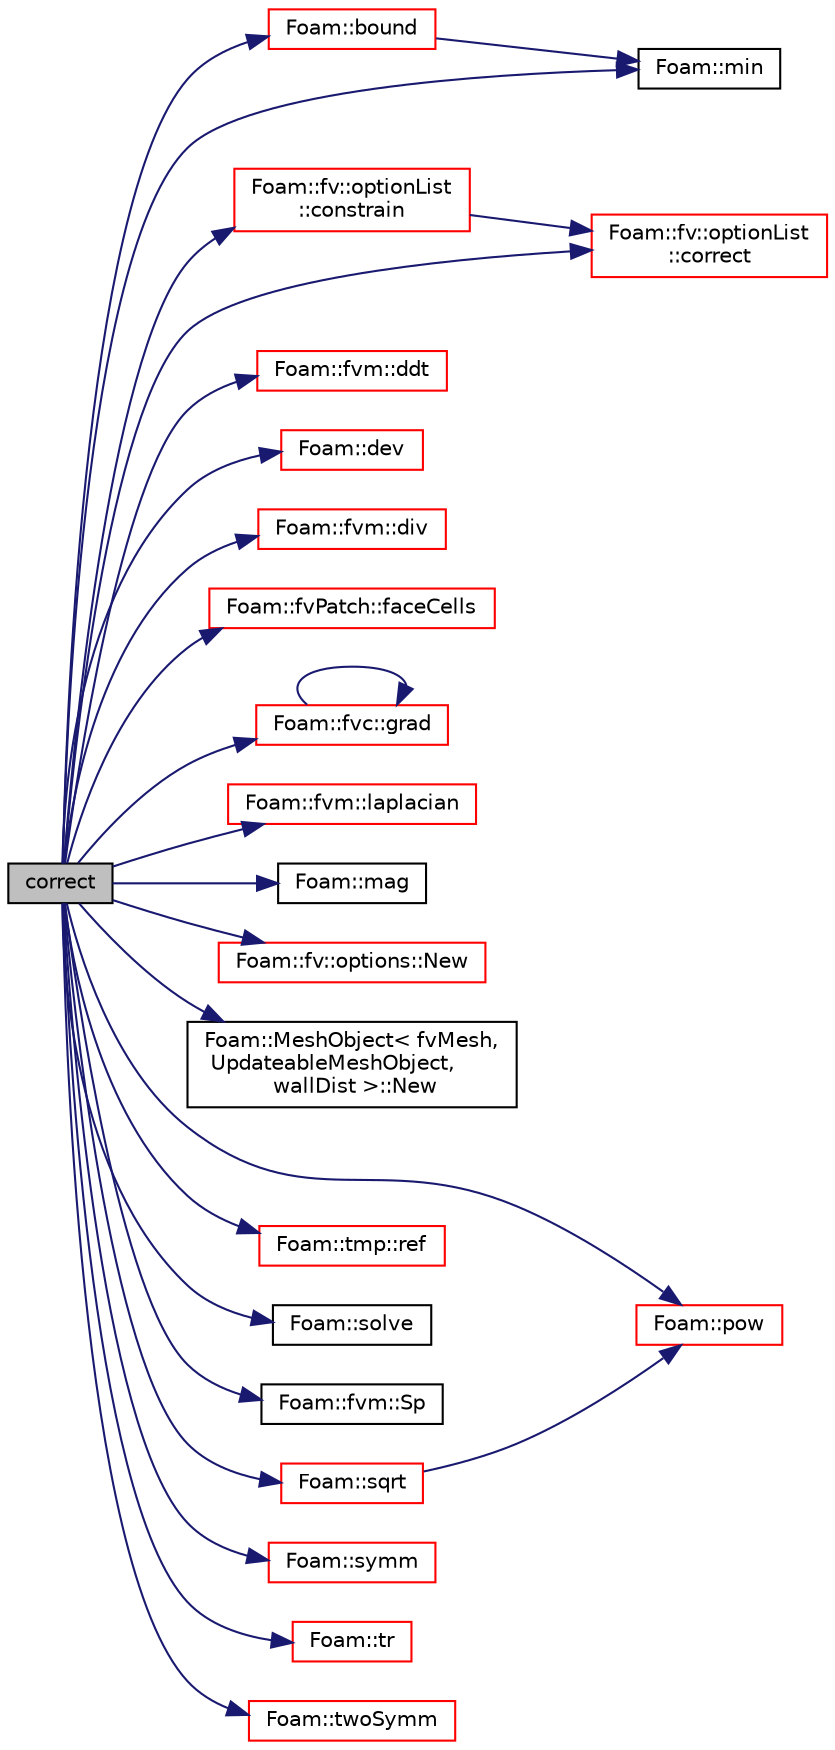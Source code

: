 digraph "correct"
{
  bgcolor="transparent";
  edge [fontname="Helvetica",fontsize="10",labelfontname="Helvetica",labelfontsize="10"];
  node [fontname="Helvetica",fontsize="10",shape=record];
  rankdir="LR";
  Node1 [label="correct",height=0.2,width=0.4,color="black", fillcolor="grey75", style="filled", fontcolor="black"];
  Node1 -> Node2 [color="midnightblue",fontsize="10",style="solid",fontname="Helvetica"];
  Node2 [label="Foam::bound",height=0.2,width=0.4,color="red",URL="$a10974.html#a334b2a2d0ce7997d360f7a018174a077",tooltip="Bound the given scalar field if it has gone unbounded. "];
  Node2 -> Node3 [color="midnightblue",fontsize="10",style="solid",fontname="Helvetica"];
  Node3 [label="Foam::min",height=0.2,width=0.4,color="black",URL="$a10974.html#a253e112ad2d56d96230ff39ea7f442dc"];
  Node1 -> Node4 [color="midnightblue",fontsize="10",style="solid",fontname="Helvetica"];
  Node4 [label="Foam::fv::optionList\l::constrain",height=0.2,width=0.4,color="red",URL="$a01754.html#ab41c286bca1d06f1df7ae33c4f45b1bd",tooltip="Apply constraints to equation. "];
  Node4 -> Node5 [color="midnightblue",fontsize="10",style="solid",fontname="Helvetica"];
  Node5 [label="Foam::fv::optionList\l::correct",height=0.2,width=0.4,color="red",URL="$a01754.html#ae3e6a795c3429c465e44e8953d47e34a",tooltip="Apply correction to field. "];
  Node1 -> Node5 [color="midnightblue",fontsize="10",style="solid",fontname="Helvetica"];
  Node1 -> Node6 [color="midnightblue",fontsize="10",style="solid",fontname="Helvetica"];
  Node6 [label="Foam::fvm::ddt",height=0.2,width=0.4,color="red",URL="$a11010.html#a2d88eca98ab69b84af7ddb96e35f5a44"];
  Node1 -> Node7 [color="midnightblue",fontsize="10",style="solid",fontname="Helvetica"];
  Node7 [label="Foam::dev",height=0.2,width=0.4,color="red",URL="$a10974.html#a042ede1d98e91923a7cc5e14e9f86854"];
  Node1 -> Node8 [color="midnightblue",fontsize="10",style="solid",fontname="Helvetica"];
  Node8 [label="Foam::fvm::div",height=0.2,width=0.4,color="red",URL="$a11010.html#a058dd4757c11ae656c8d576632b33d25"];
  Node1 -> Node9 [color="midnightblue",fontsize="10",style="solid",fontname="Helvetica"];
  Node9 [label="Foam::fvPatch::faceCells",height=0.2,width=0.4,color="red",URL="$a00898.html#a7cbd3f7d875089fbed897f536ef662c9",tooltip="Return faceCells. "];
  Node1 -> Node10 [color="midnightblue",fontsize="10",style="solid",fontname="Helvetica"];
  Node10 [label="Foam::fvc::grad",height=0.2,width=0.4,color="red",URL="$a11009.html#a7c00ec90ecc15ed3005255e42c52827a"];
  Node10 -> Node10 [color="midnightblue",fontsize="10",style="solid",fontname="Helvetica"];
  Node1 -> Node11 [color="midnightblue",fontsize="10",style="solid",fontname="Helvetica"];
  Node11 [label="Foam::fvm::laplacian",height=0.2,width=0.4,color="red",URL="$a11010.html#a05679b154654e47e9f1e2fbd2bc0bae0"];
  Node1 -> Node12 [color="midnightblue",fontsize="10",style="solid",fontname="Helvetica"];
  Node12 [label="Foam::mag",height=0.2,width=0.4,color="black",URL="$a10974.html#a929da2a3fdcf3dacbbe0487d3a330dae"];
  Node1 -> Node3 [color="midnightblue",fontsize="10",style="solid",fontname="Helvetica"];
  Node1 -> Node13 [color="midnightblue",fontsize="10",style="solid",fontname="Helvetica"];
  Node13 [label="Foam::fv::options::New",height=0.2,width=0.4,color="red",URL="$a01755.html#a616ee355e53d26b92cf6a39d39f5c594",tooltip="Construct fvOptions and register to datbase if not present. "];
  Node1 -> Node14 [color="midnightblue",fontsize="10",style="solid",fontname="Helvetica"];
  Node14 [label="Foam::MeshObject\< fvMesh,\l UpdateableMeshObject,\l wallDist \>::New",height=0.2,width=0.4,color="black",URL="$a01501.html#ab61cc2091ec1fd7e08e8948e84235a05"];
  Node1 -> Node15 [color="midnightblue",fontsize="10",style="solid",fontname="Helvetica"];
  Node15 [label="Foam::pow",height=0.2,width=0.4,color="red",URL="$a10974.html#a7500c8e9d27a442adc75e287de074c7c"];
  Node1 -> Node16 [color="midnightblue",fontsize="10",style="solid",fontname="Helvetica"];
  Node16 [label="Foam::tmp::ref",height=0.2,width=0.4,color="red",URL="$a02695.html#a355da090b61b5b48e7435dec5942b7e9",tooltip="Return non-const reference or generate a fatal error. "];
  Node1 -> Node17 [color="midnightblue",fontsize="10",style="solid",fontname="Helvetica"];
  Node17 [label="Foam::solve",height=0.2,width=0.4,color="black",URL="$a10974.html#a8d0243cca6dbaab978da0126875aa319",tooltip="Solve returning the solution statistics given convergence tolerance. "];
  Node1 -> Node18 [color="midnightblue",fontsize="10",style="solid",fontname="Helvetica"];
  Node18 [label="Foam::fvm::Sp",height=0.2,width=0.4,color="black",URL="$a11010.html#a67e0938495ebeac7ad57361957720554"];
  Node1 -> Node19 [color="midnightblue",fontsize="10",style="solid",fontname="Helvetica"];
  Node19 [label="Foam::sqrt",height=0.2,width=0.4,color="red",URL="$a10974.html#a8616bd62eebf2342a80222fecb1bda71"];
  Node19 -> Node15 [color="midnightblue",fontsize="10",style="solid",fontname="Helvetica"];
  Node1 -> Node20 [color="midnightblue",fontsize="10",style="solid",fontname="Helvetica"];
  Node20 [label="Foam::symm",height=0.2,width=0.4,color="red",URL="$a10974.html#a112755faabb5ff081d7a25a936a1d3c4"];
  Node1 -> Node21 [color="midnightblue",fontsize="10",style="solid",fontname="Helvetica"];
  Node21 [label="Foam::tr",height=0.2,width=0.4,color="red",URL="$a10974.html#a16888f82e1accdb4c88dc9573a1dd02e"];
  Node1 -> Node22 [color="midnightblue",fontsize="10",style="solid",fontname="Helvetica"];
  Node22 [label="Foam::twoSymm",height=0.2,width=0.4,color="red",URL="$a10974.html#a446550beb700669a32e76d9b87d5e043"];
}
